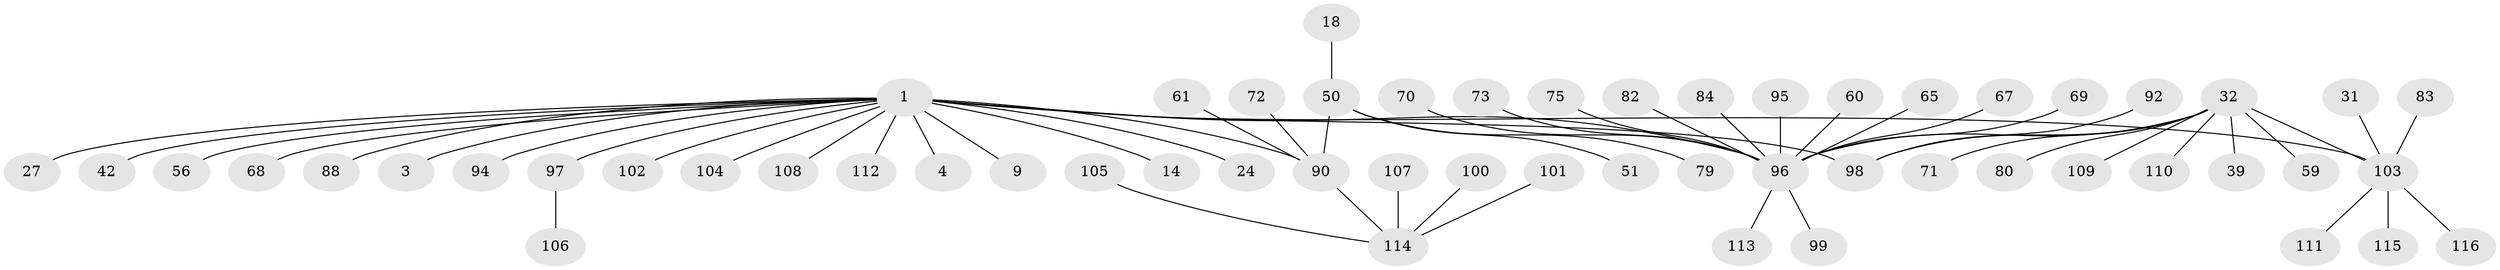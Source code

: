 // original degree distribution, {24: 0.008620689655172414, 4: 0.06896551724137931, 1: 0.6120689655172413, 2: 0.19827586206896552, 3: 0.0603448275862069, 8: 0.017241379310344827, 15: 0.008620689655172414, 5: 0.008620689655172414, 10: 0.008620689655172414, 6: 0.008620689655172414}
// Generated by graph-tools (version 1.1) at 2025/47/03/09/25 04:47:24]
// undirected, 58 vertices, 59 edges
graph export_dot {
graph [start="1"]
  node [color=gray90,style=filled];
  1;
  3;
  4;
  9;
  14;
  18;
  24;
  27 [super="+17"];
  31;
  32;
  39;
  42;
  50 [super="+15"];
  51;
  56;
  59;
  60;
  61 [super="+36"];
  65;
  67;
  68;
  69 [super="+28"];
  70;
  71;
  72 [super="+64"];
  73;
  75;
  79 [super="+78"];
  80;
  82;
  83;
  84;
  88 [super="+10+29+63"];
  90 [super="+2+8+89"];
  92;
  94;
  95;
  96 [super="+87"];
  97 [super="+6"];
  98 [super="+91"];
  99;
  100;
  101;
  102;
  103 [super="+93"];
  104 [super="+77"];
  105;
  106;
  107;
  108;
  109;
  110;
  111;
  112;
  113;
  114 [super="+66+74"];
  115;
  116;
  1 -- 3;
  1 -- 4;
  1 -- 9;
  1 -- 14;
  1 -- 24;
  1 -- 42;
  1 -- 56;
  1 -- 68;
  1 -- 94;
  1 -- 96 [weight=2];
  1 -- 102;
  1 -- 103 [weight=2];
  1 -- 108;
  1 -- 112;
  1 -- 90 [weight=3];
  1 -- 97;
  1 -- 88;
  1 -- 27;
  1 -- 104;
  1 -- 98;
  18 -- 50;
  31 -- 103;
  32 -- 39;
  32 -- 59;
  32 -- 71;
  32 -- 80;
  32 -- 109;
  32 -- 110;
  32 -- 103 [weight=2];
  32 -- 96;
  32 -- 98;
  50 -- 90 [weight=2];
  50 -- 51;
  50 -- 79;
  60 -- 96;
  61 -- 90;
  65 -- 96;
  67 -- 96;
  69 -- 96;
  70 -- 96;
  72 -- 90;
  73 -- 96;
  75 -- 96;
  82 -- 96;
  83 -- 103;
  84 -- 96;
  90 -- 114;
  92 -- 98;
  95 -- 96;
  96 -- 99;
  96 -- 113;
  97 -- 106;
  100 -- 114;
  101 -- 114;
  103 -- 111;
  103 -- 116;
  103 -- 115;
  105 -- 114;
  107 -- 114;
}
